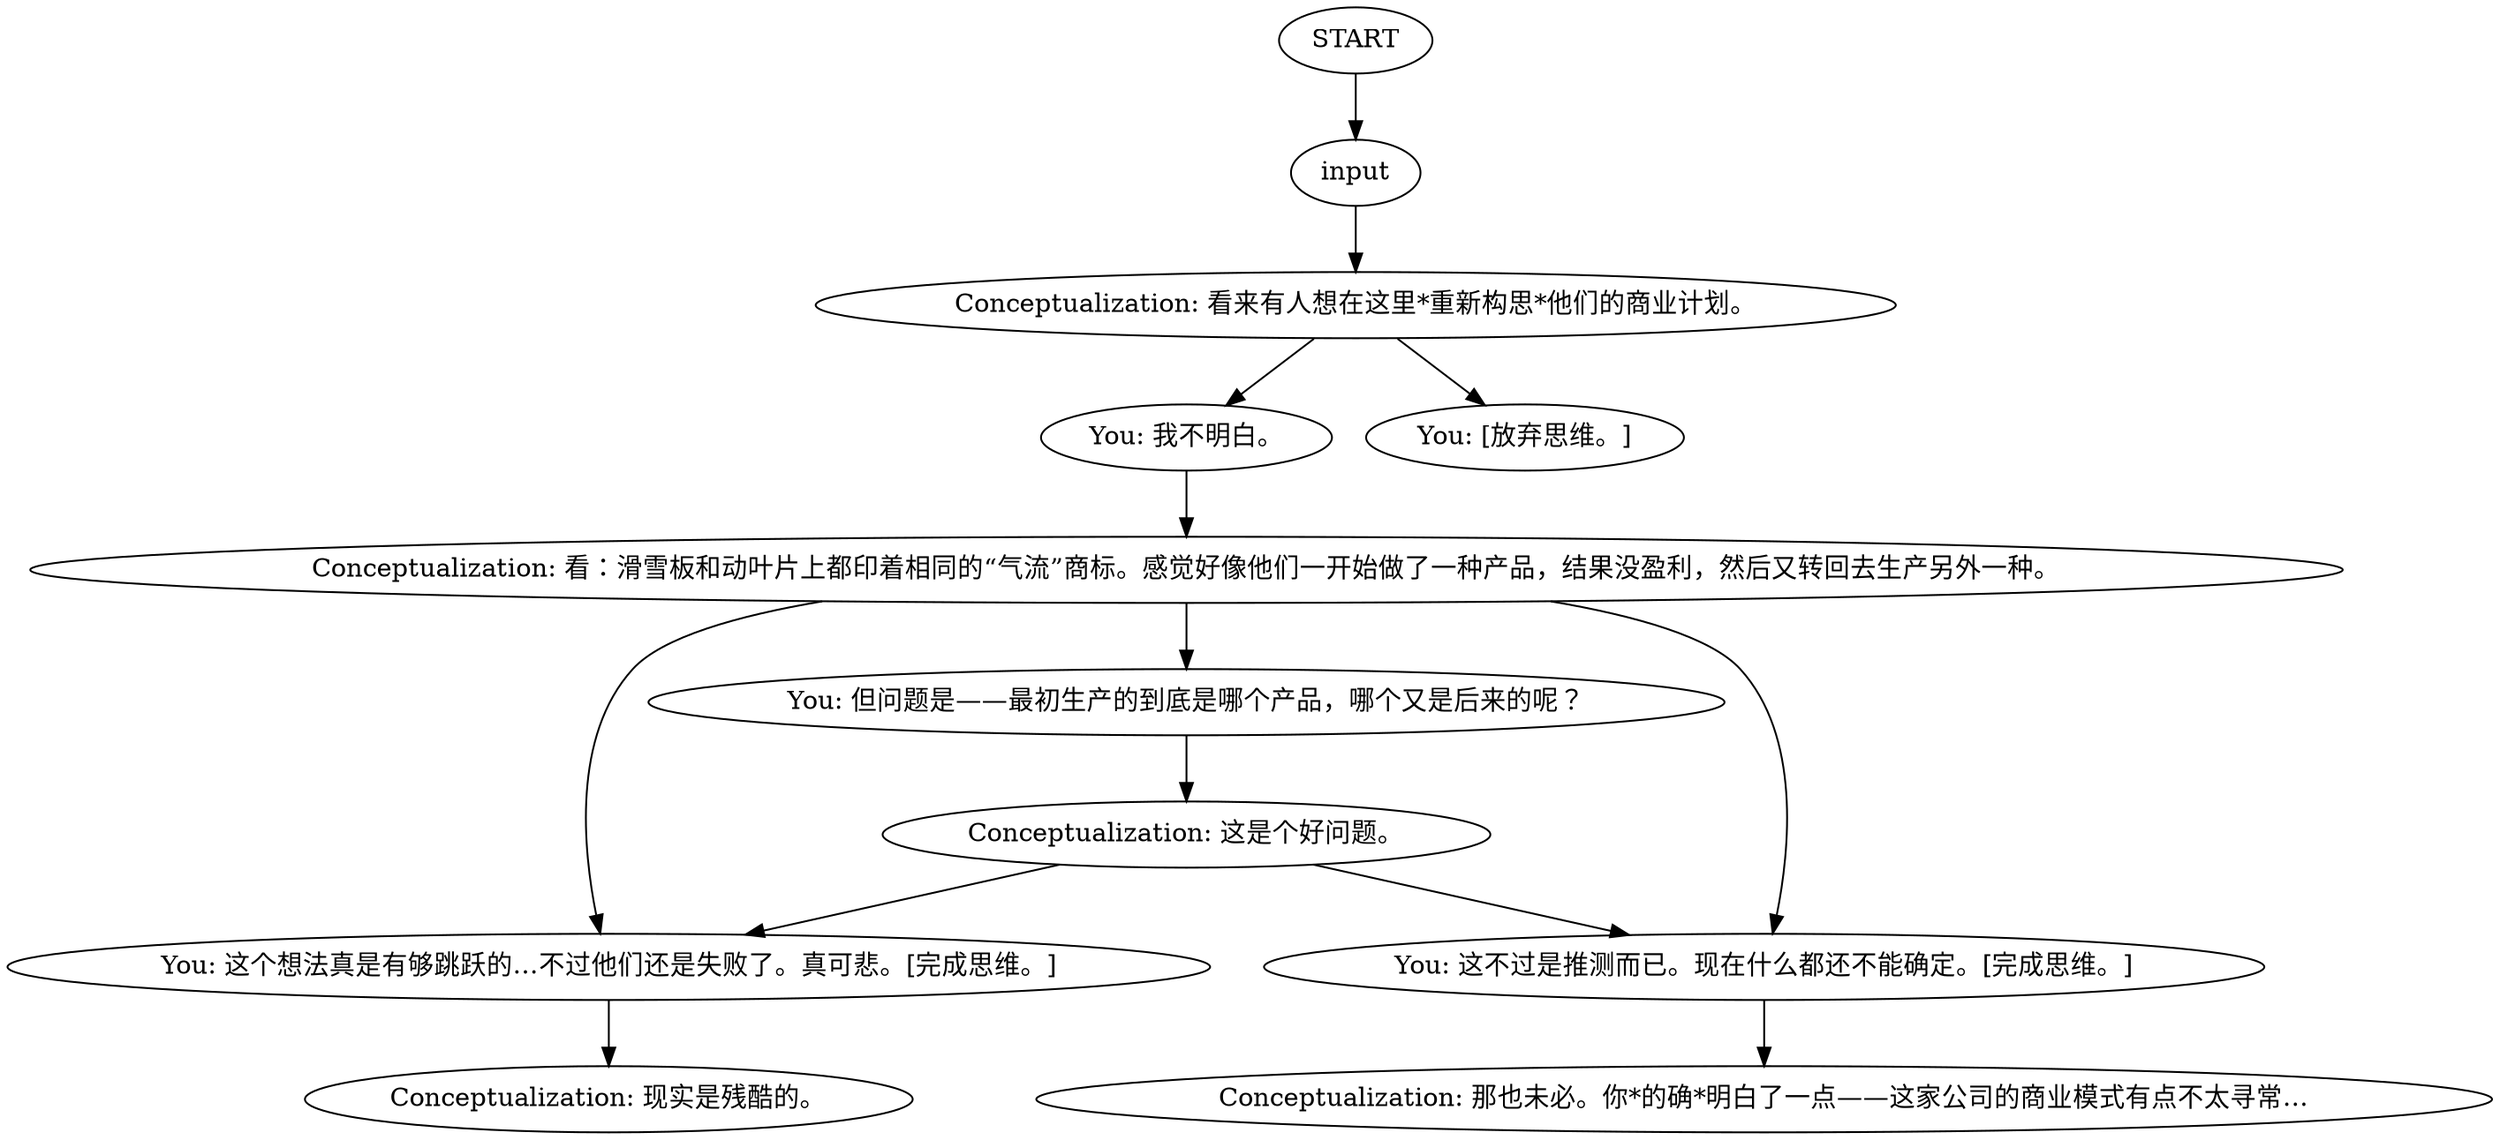 # DOOMED F2 ORB / conceptstream
# Slipstream conceptualizing
# ==================================================
digraph G {
	  0 [label="START"];
	  1 [label="input"];
	  2 [label="Conceptualization: 看来有人想在这里*重新构思*他们的商业计划。"];
	  4 [label="You: 但问题是——最初生产的到底是哪个产品，哪个又是后来的呢？"];
	  5 [label="Conceptualization: 看：滑雪板和动叶片上都印着相同的“气流”商标。感觉好像他们一开始做了一种产品，结果没盈利，然后又转回去生产另外一种。"];
	  6 [label="Conceptualization: 这是个好问题。"];
	  7 [label="You: 这个想法真是有够跳跃的…不过他们还是失败了。真可悲。[完成思维。]"];
	  8 [label="Conceptualization: 现实是残酷的。"];
	  9 [label="You: 我不明白。"];
	  10 [label="You: [放弃思维。]"];
	  11 [label="You: 这不过是推测而已。现在什么都还不能确定。[完成思维。]"];
	  12 [label="Conceptualization: 那也未必。你*的确*明白了一点——这家公司的商业模式有点不太寻常…"];
	  0 -> 1
	  1 -> 2
	  2 -> 9
	  2 -> 10
	  4 -> 6
	  5 -> 11
	  5 -> 4
	  5 -> 7
	  6 -> 11
	  6 -> 7
	  7 -> 8
	  9 -> 5
	  11 -> 12
}

